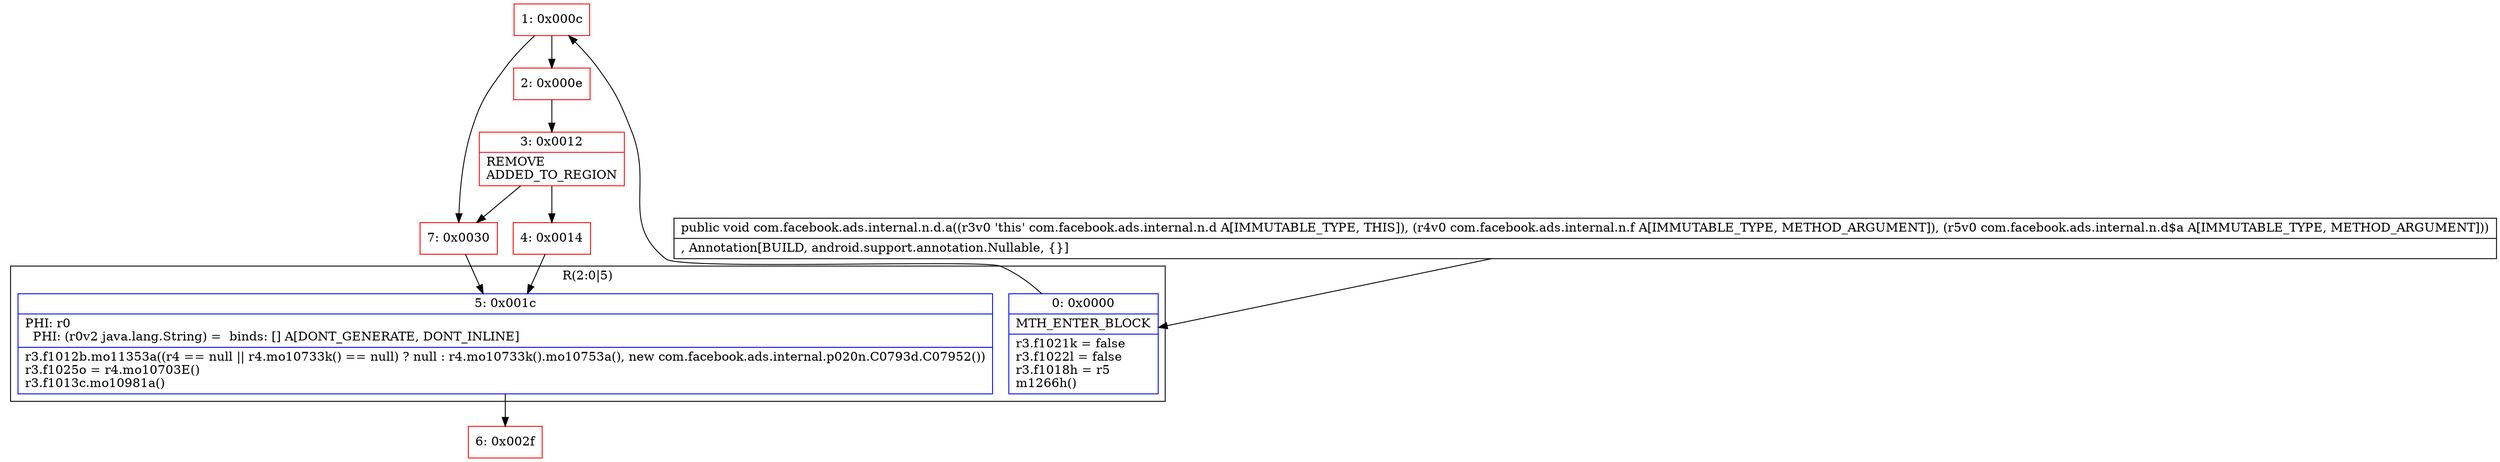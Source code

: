 digraph "CFG forcom.facebook.ads.internal.n.d.a(Lcom\/facebook\/ads\/internal\/n\/f;Lcom\/facebook\/ads\/internal\/n\/d$a;)V" {
subgraph cluster_Region_1154893918 {
label = "R(2:0|5)";
node [shape=record,color=blue];
Node_0 [shape=record,label="{0\:\ 0x0000|MTH_ENTER_BLOCK\l|r3.f1021k = false\lr3.f1022l = false\lr3.f1018h = r5\lm1266h()\l}"];
Node_5 [shape=record,label="{5\:\ 0x001c|PHI: r0 \l  PHI: (r0v2 java.lang.String) =  binds: [] A[DONT_GENERATE, DONT_INLINE]\l|r3.f1012b.mo11353a((r4 == null \|\| r4.mo10733k() == null) ? null : r4.mo10733k().mo10753a(), new com.facebook.ads.internal.p020n.C0793d.C07952())\lr3.f1025o = r4.mo10703E()\lr3.f1013c.mo10981a()\l}"];
}
Node_1 [shape=record,color=red,label="{1\:\ 0x000c}"];
Node_2 [shape=record,color=red,label="{2\:\ 0x000e}"];
Node_3 [shape=record,color=red,label="{3\:\ 0x0012|REMOVE\lADDED_TO_REGION\l}"];
Node_4 [shape=record,color=red,label="{4\:\ 0x0014}"];
Node_6 [shape=record,color=red,label="{6\:\ 0x002f}"];
Node_7 [shape=record,color=red,label="{7\:\ 0x0030}"];
MethodNode[shape=record,label="{public void com.facebook.ads.internal.n.d.a((r3v0 'this' com.facebook.ads.internal.n.d A[IMMUTABLE_TYPE, THIS]), (r4v0 com.facebook.ads.internal.n.f A[IMMUTABLE_TYPE, METHOD_ARGUMENT]), (r5v0 com.facebook.ads.internal.n.d$a A[IMMUTABLE_TYPE, METHOD_ARGUMENT]))  | , Annotation[BUILD, android.support.annotation.Nullable, \{\}]\l}"];
MethodNode -> Node_0;
Node_0 -> Node_1;
Node_5 -> Node_6;
Node_1 -> Node_2;
Node_1 -> Node_7;
Node_2 -> Node_3;
Node_3 -> Node_4;
Node_3 -> Node_7;
Node_4 -> Node_5;
Node_7 -> Node_5;
}

